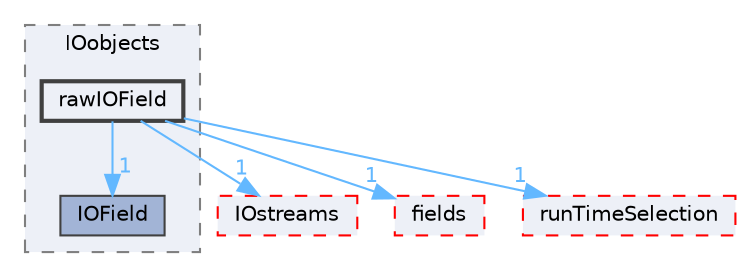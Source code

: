 digraph "src/OpenFOAM/db/IOobjects/rawIOField"
{
 // LATEX_PDF_SIZE
  bgcolor="transparent";
  edge [fontname=Helvetica,fontsize=10,labelfontname=Helvetica,labelfontsize=10];
  node [fontname=Helvetica,fontsize=10,shape=box,height=0.2,width=0.4];
  compound=true
  subgraph clusterdir_cc10b28373a5cdb85fcb1ececb22619b {
    graph [ bgcolor="#edf0f7", pencolor="grey50", label="IOobjects", fontname=Helvetica,fontsize=10 style="filled,dashed", URL="dir_cc10b28373a5cdb85fcb1ececb22619b.html",tooltip=""]
  dir_6bef123dcba19d51b5ac0db98f01cda0 [label="IOField", fillcolor="#a2b4d6", color="grey25", style="filled", URL="dir_6bef123dcba19d51b5ac0db98f01cda0.html",tooltip=""];
  dir_9332b66083e8eaa631a1a94ed748dbd8 [label="rawIOField", fillcolor="#edf0f7", color="grey25", style="filled,bold", URL="dir_9332b66083e8eaa631a1a94ed748dbd8.html",tooltip=""];
  }
  dir_466e4f5b4cc1582939ab4ceba36098d8 [label="IOstreams", fillcolor="#edf0f7", color="red", style="filled,dashed", URL="dir_466e4f5b4cc1582939ab4ceba36098d8.html",tooltip=""];
  dir_962442b8f989d5529fab5e0f0e4ffb74 [label="fields", fillcolor="#edf0f7", color="red", style="filled,dashed", URL="dir_962442b8f989d5529fab5e0f0e4ffb74.html",tooltip=""];
  dir_97107bb83a2a5bbfad7ddd584e3f301c [label="runTimeSelection", fillcolor="#edf0f7", color="red", style="filled,dashed", URL="dir_97107bb83a2a5bbfad7ddd584e3f301c.html",tooltip=""];
  dir_9332b66083e8eaa631a1a94ed748dbd8->dir_466e4f5b4cc1582939ab4ceba36098d8 [headlabel="1", labeldistance=1.5 headhref="dir_003206_001967.html" href="dir_003206_001967.html" color="steelblue1" fontcolor="steelblue1"];
  dir_9332b66083e8eaa631a1a94ed748dbd8->dir_6bef123dcba19d51b5ac0db98f01cda0 [headlabel="1", labeldistance=1.5 headhref="dir_003206_001959.html" href="dir_003206_001959.html" color="steelblue1" fontcolor="steelblue1"];
  dir_9332b66083e8eaa631a1a94ed748dbd8->dir_962442b8f989d5529fab5e0f0e4ffb74 [headlabel="1", labeldistance=1.5 headhref="dir_003206_001335.html" href="dir_003206_001335.html" color="steelblue1" fontcolor="steelblue1"];
  dir_9332b66083e8eaa631a1a94ed748dbd8->dir_97107bb83a2a5bbfad7ddd584e3f301c [headlabel="1", labeldistance=1.5 headhref="dir_003206_003384.html" href="dir_003206_003384.html" color="steelblue1" fontcolor="steelblue1"];
}
